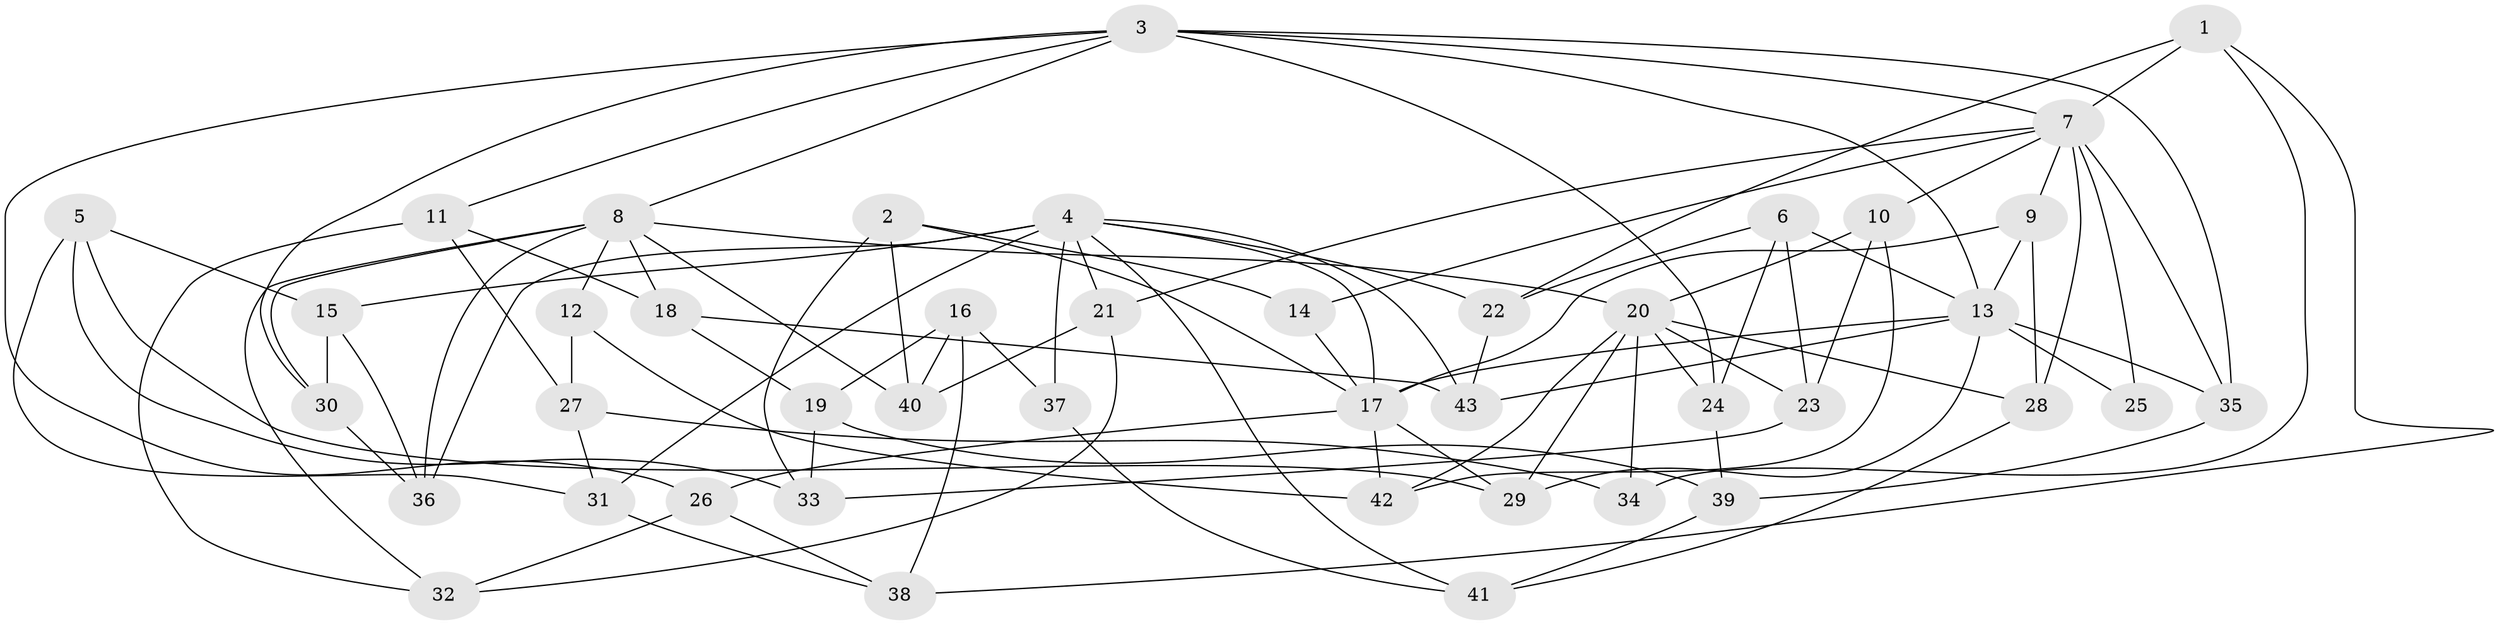// original degree distribution, {4: 1.0}
// Generated by graph-tools (version 1.1) at 2025/53/03/04/25 22:53:52]
// undirected, 43 vertices, 98 edges
graph export_dot {
  node [color=gray90,style=filled];
  1;
  2;
  3;
  4;
  5;
  6;
  7;
  8;
  9;
  10;
  11;
  12;
  13;
  14;
  15;
  16;
  17;
  18;
  19;
  20;
  21;
  22;
  23;
  24;
  25;
  26;
  27;
  28;
  29;
  30;
  31;
  32;
  33;
  34;
  35;
  36;
  37;
  38;
  39;
  40;
  41;
  42;
  43;
  1 -- 7 [weight=1.0];
  1 -- 22 [weight=1.0];
  1 -- 34 [weight=1.0];
  1 -- 38 [weight=1.0];
  2 -- 14 [weight=1.0];
  2 -- 17 [weight=1.0];
  2 -- 33 [weight=1.0];
  2 -- 40 [weight=1.0];
  3 -- 7 [weight=1.0];
  3 -- 8 [weight=1.0];
  3 -- 11 [weight=1.0];
  3 -- 13 [weight=1.0];
  3 -- 24 [weight=1.0];
  3 -- 26 [weight=1.0];
  3 -- 30 [weight=1.0];
  3 -- 35 [weight=1.0];
  4 -- 15 [weight=1.0];
  4 -- 17 [weight=1.0];
  4 -- 21 [weight=1.0];
  4 -- 22 [weight=1.0];
  4 -- 31 [weight=1.0];
  4 -- 36 [weight=1.0];
  4 -- 37 [weight=2.0];
  4 -- 41 [weight=1.0];
  4 -- 43 [weight=1.0];
  5 -- 15 [weight=1.0];
  5 -- 29 [weight=1.0];
  5 -- 31 [weight=1.0];
  5 -- 33 [weight=1.0];
  6 -- 13 [weight=1.0];
  6 -- 22 [weight=1.0];
  6 -- 23 [weight=1.0];
  6 -- 24 [weight=1.0];
  7 -- 9 [weight=1.0];
  7 -- 10 [weight=1.0];
  7 -- 14 [weight=2.0];
  7 -- 21 [weight=1.0];
  7 -- 25 [weight=3.0];
  7 -- 28 [weight=1.0];
  7 -- 35 [weight=1.0];
  8 -- 12 [weight=2.0];
  8 -- 18 [weight=1.0];
  8 -- 20 [weight=2.0];
  8 -- 30 [weight=1.0];
  8 -- 32 [weight=1.0];
  8 -- 36 [weight=1.0];
  8 -- 40 [weight=1.0];
  9 -- 13 [weight=1.0];
  9 -- 17 [weight=1.0];
  9 -- 28 [weight=1.0];
  10 -- 20 [weight=1.0];
  10 -- 23 [weight=1.0];
  10 -- 42 [weight=1.0];
  11 -- 18 [weight=1.0];
  11 -- 27 [weight=1.0];
  11 -- 32 [weight=1.0];
  12 -- 27 [weight=1.0];
  12 -- 42 [weight=1.0];
  13 -- 17 [weight=3.0];
  13 -- 25 [weight=1.0];
  13 -- 29 [weight=1.0];
  13 -- 35 [weight=1.0];
  13 -- 43 [weight=1.0];
  14 -- 17 [weight=1.0];
  15 -- 30 [weight=1.0];
  15 -- 36 [weight=1.0];
  16 -- 19 [weight=1.0];
  16 -- 37 [weight=1.0];
  16 -- 38 [weight=1.0];
  16 -- 40 [weight=1.0];
  17 -- 26 [weight=1.0];
  17 -- 29 [weight=1.0];
  17 -- 42 [weight=1.0];
  18 -- 19 [weight=1.0];
  18 -- 43 [weight=1.0];
  19 -- 33 [weight=1.0];
  19 -- 39 [weight=1.0];
  20 -- 23 [weight=1.0];
  20 -- 24 [weight=1.0];
  20 -- 28 [weight=1.0];
  20 -- 29 [weight=1.0];
  20 -- 34 [weight=2.0];
  20 -- 42 [weight=1.0];
  21 -- 32 [weight=1.0];
  21 -- 40 [weight=1.0];
  22 -- 43 [weight=1.0];
  23 -- 33 [weight=1.0];
  24 -- 39 [weight=1.0];
  26 -- 32 [weight=1.0];
  26 -- 38 [weight=1.0];
  27 -- 31 [weight=1.0];
  27 -- 34 [weight=1.0];
  28 -- 41 [weight=1.0];
  30 -- 36 [weight=1.0];
  31 -- 38 [weight=1.0];
  35 -- 39 [weight=1.0];
  37 -- 41 [weight=1.0];
  39 -- 41 [weight=1.0];
}
